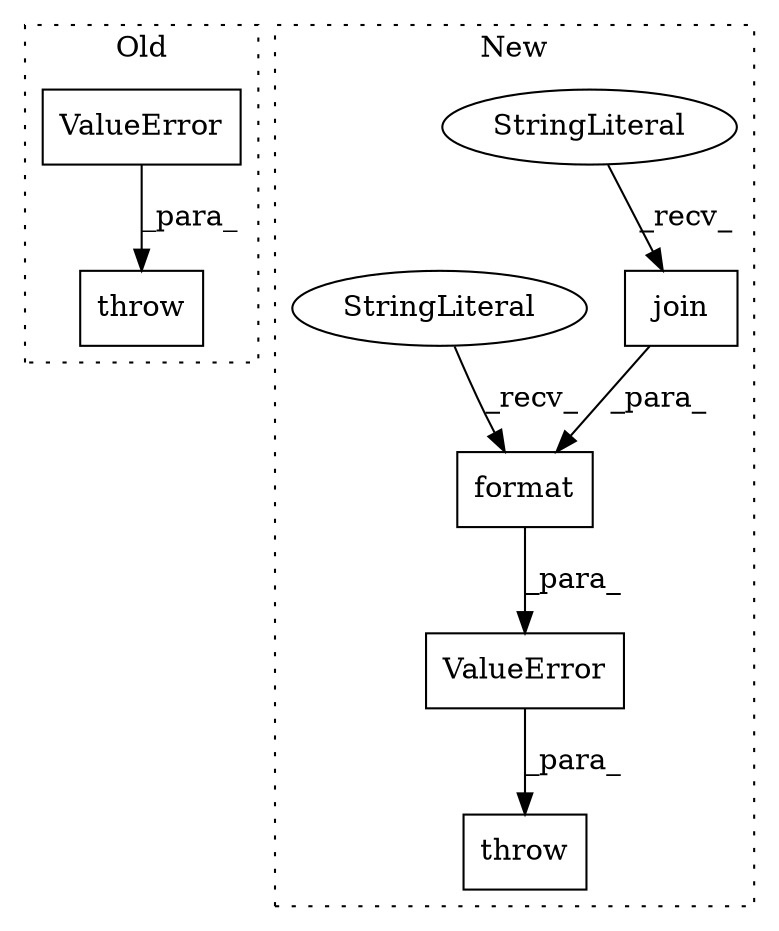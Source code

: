 digraph G {
subgraph cluster0 {
1 [label="throw" a="53" s="1292" l="6" shape="box"];
4 [label="ValueError" a="32" s="1298,1598" l="11,1" shape="box"];
label = "Old";
style="dotted";
}
subgraph cluster1 {
2 [label="join" a="32" s="1317,1335" l="5,1" shape="box"];
3 [label="StringLiteral" a="45" s="1312" l="4" shape="ellipse"];
5 [label="format" a="32" s="1305,1336" l="7,1" shape="box"];
6 [label="StringLiteral" a="45" s="1220" l="84" shape="ellipse"];
7 [label="throw" a="53" s="1203" l="6" shape="box"];
8 [label="ValueError" a="32" s="1209,1337" l="11,1" shape="box"];
label = "New";
style="dotted";
}
2 -> 5 [label="_para_"];
3 -> 2 [label="_recv_"];
4 -> 1 [label="_para_"];
5 -> 8 [label="_para_"];
6 -> 5 [label="_recv_"];
8 -> 7 [label="_para_"];
}